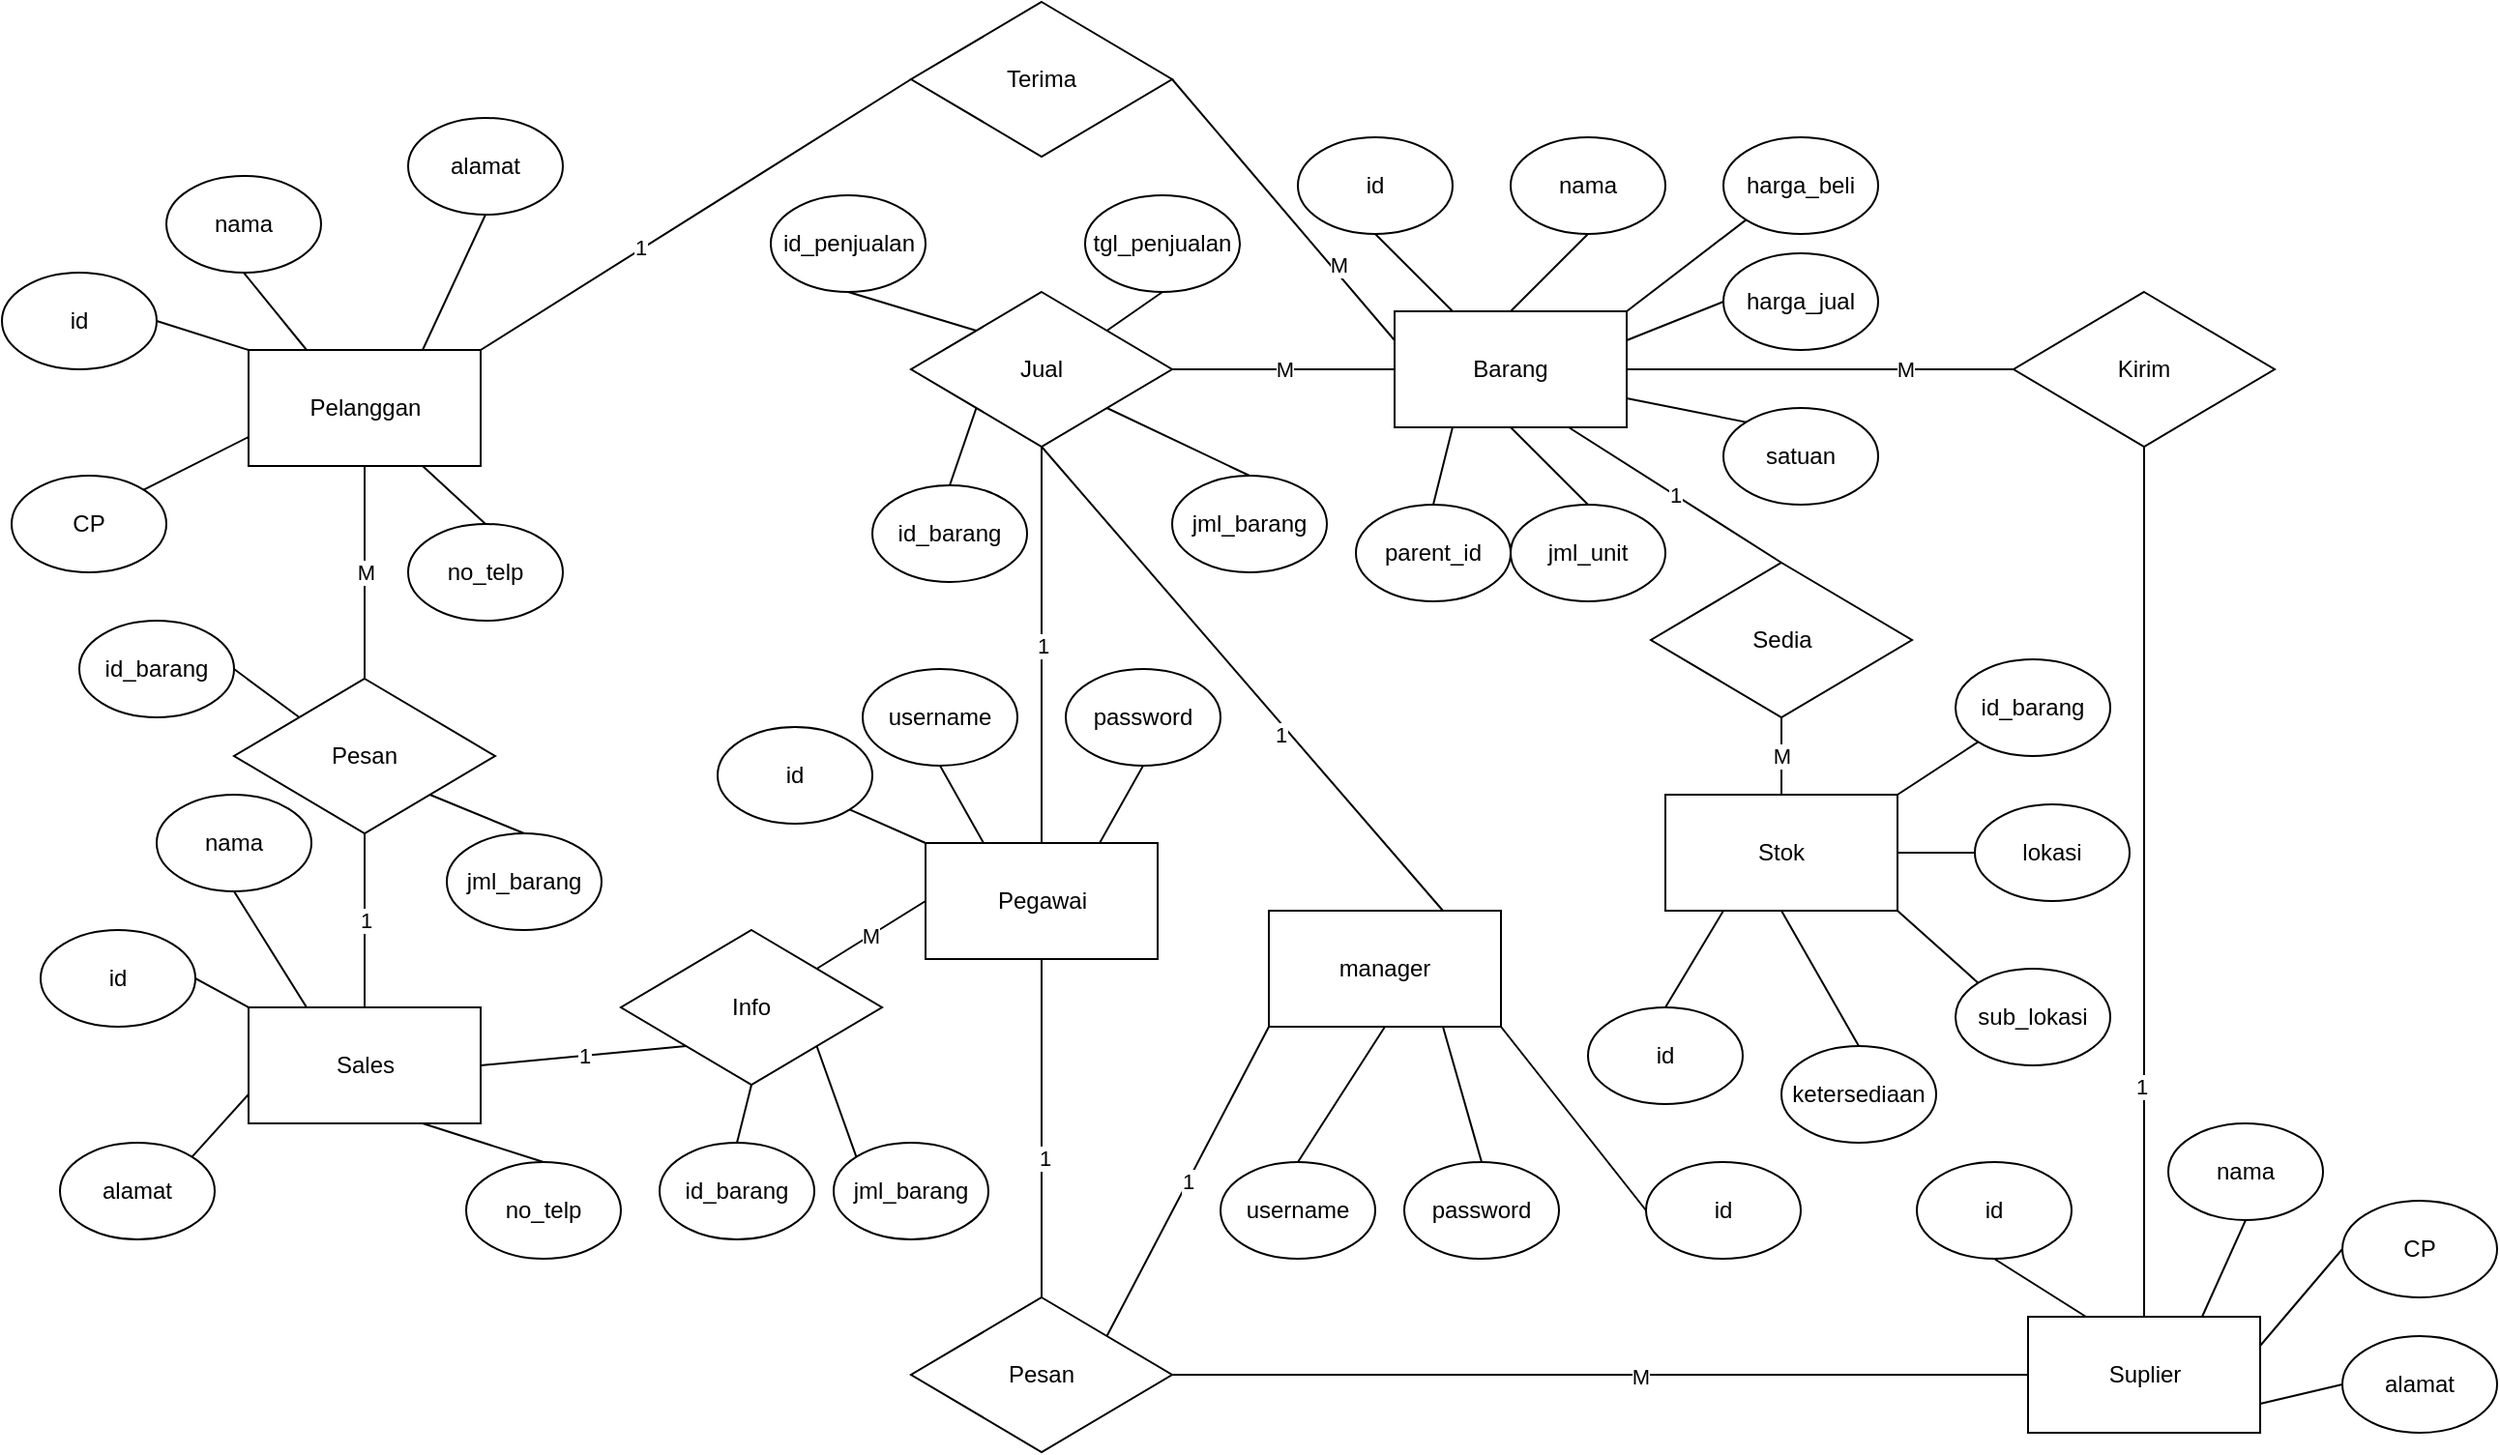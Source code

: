 <mxfile version="13.4.4" type="device"><diagram id="vcziOjVZ2U9jqrs1L8_x" name="Page-1"><mxGraphModel dx="2881" dy="1174" grid="1" gridSize="10" guides="1" tooltips="1" connect="1" arrows="1" fold="1" page="1" pageScale="1" pageWidth="850" pageHeight="1100" math="0" shadow="0"><root><mxCell id="0"/><mxCell id="1" parent="0"/><mxCell id="saj2BSF682w0n4UITvv3-1" value="Pegawai" style="rounded=0;whiteSpace=wrap;html=1;" parent="1" vertex="1"><mxGeometry x="377.5" y="445" width="120" height="60" as="geometry"/></mxCell><mxCell id="saj2BSF682w0n4UITvv3-2" value="id" style="ellipse;whiteSpace=wrap;html=1;" parent="1" vertex="1"><mxGeometry x="270" y="385" width="80" height="50" as="geometry"/></mxCell><mxCell id="saj2BSF682w0n4UITvv3-3" value="username" style="ellipse;whiteSpace=wrap;html=1;" parent="1" vertex="1"><mxGeometry x="345" y="355" width="80" height="50" as="geometry"/></mxCell><mxCell id="saj2BSF682w0n4UITvv3-4" value="password" style="ellipse;whiteSpace=wrap;html=1;" parent="1" vertex="1"><mxGeometry x="450" y="355" width="80" height="50" as="geometry"/></mxCell><mxCell id="saj2BSF682w0n4UITvv3-8" value="" style="endArrow=none;html=1;entryX=1;entryY=1;entryDx=0;entryDy=0;exitX=0;exitY=0;exitDx=0;exitDy=0;" parent="1" source="saj2BSF682w0n4UITvv3-1" target="saj2BSF682w0n4UITvv3-2" edge="1"><mxGeometry width="50" height="50" relative="1" as="geometry"><mxPoint x="660" y="605" as="sourcePoint"/><mxPoint x="710" y="555" as="targetPoint"/></mxGeometry></mxCell><mxCell id="saj2BSF682w0n4UITvv3-9" value="" style="endArrow=none;html=1;entryX=0.5;entryY=1;entryDx=0;entryDy=0;exitX=0.25;exitY=0;exitDx=0;exitDy=0;" parent="1" source="saj2BSF682w0n4UITvv3-1" target="saj2BSF682w0n4UITvv3-3" edge="1"><mxGeometry width="50" height="50" relative="1" as="geometry"><mxPoint x="360" y="615" as="sourcePoint"/><mxPoint x="410" y="565" as="targetPoint"/></mxGeometry></mxCell><mxCell id="saj2BSF682w0n4UITvv3-10" value="" style="endArrow=none;html=1;entryX=0.5;entryY=1;entryDx=0;entryDy=0;exitX=0.75;exitY=0;exitDx=0;exitDy=0;" parent="1" source="saj2BSF682w0n4UITvv3-1" target="saj2BSF682w0n4UITvv3-4" edge="1"><mxGeometry width="50" height="50" relative="1" as="geometry"><mxPoint x="660" y="605" as="sourcePoint"/><mxPoint x="710" y="555" as="targetPoint"/></mxGeometry></mxCell><mxCell id="saj2BSF682w0n4UITvv3-11" value="Jual" style="rhombus;whiteSpace=wrap;html=1;" parent="1" vertex="1"><mxGeometry x="370" y="160" width="135" height="80" as="geometry"/></mxCell><mxCell id="saj2BSF682w0n4UITvv3-15" value="id_penjualan" style="ellipse;whiteSpace=wrap;html=1;" parent="1" vertex="1"><mxGeometry x="297.5" y="110" width="80" height="50" as="geometry"/></mxCell><mxCell id="saj2BSF682w0n4UITvv3-16" value="tgl_penjualan" style="ellipse;whiteSpace=wrap;html=1;" parent="1" vertex="1"><mxGeometry x="460" y="110" width="80" height="50" as="geometry"/></mxCell><mxCell id="saj2BSF682w0n4UITvv3-17" value="id_barang" style="ellipse;whiteSpace=wrap;html=1;" parent="1" vertex="1"><mxGeometry x="350" y="260" width="80" height="50" as="geometry"/></mxCell><mxCell id="saj2BSF682w0n4UITvv3-18" value="jml_barang" style="ellipse;whiteSpace=wrap;html=1;" parent="1" vertex="1"><mxGeometry x="505" y="255" width="80" height="50" as="geometry"/></mxCell><mxCell id="saj2BSF682w0n4UITvv3-19" value="" style="endArrow=none;html=1;entryX=0;entryY=1;entryDx=0;entryDy=0;exitX=0.5;exitY=0;exitDx=0;exitDy=0;" parent="1" source="saj2BSF682w0n4UITvv3-17" target="saj2BSF682w0n4UITvv3-11" edge="1"><mxGeometry width="50" height="50" relative="1" as="geometry"><mxPoint x="400" y="330" as="sourcePoint"/><mxPoint x="450" y="280" as="targetPoint"/></mxGeometry></mxCell><mxCell id="saj2BSF682w0n4UITvv3-20" value="" style="endArrow=none;html=1;entryX=1;entryY=1;entryDx=0;entryDy=0;exitX=0.5;exitY=0;exitDx=0;exitDy=0;" parent="1" source="saj2BSF682w0n4UITvv3-18" target="saj2BSF682w0n4UITvv3-11" edge="1"><mxGeometry width="50" height="50" relative="1" as="geometry"><mxPoint x="400" y="330" as="sourcePoint"/><mxPoint x="450" y="280" as="targetPoint"/></mxGeometry></mxCell><mxCell id="saj2BSF682w0n4UITvv3-22" value="" style="endArrow=none;html=1;entryX=0.5;entryY=1;entryDx=0;entryDy=0;exitX=1;exitY=0;exitDx=0;exitDy=0;" parent="1" source="saj2BSF682w0n4UITvv3-11" target="saj2BSF682w0n4UITvv3-16" edge="1"><mxGeometry width="50" height="50" relative="1" as="geometry"><mxPoint x="370" y="420" as="sourcePoint"/><mxPoint x="440" y="340" as="targetPoint"/></mxGeometry></mxCell><mxCell id="saj2BSF682w0n4UITvv3-23" value="" style="endArrow=none;html=1;entryX=0.5;entryY=1;entryDx=0;entryDy=0;exitX=0;exitY=0;exitDx=0;exitDy=0;" parent="1" source="saj2BSF682w0n4UITvv3-11" target="saj2BSF682w0n4UITvv3-15" edge="1"><mxGeometry width="50" height="50" relative="1" as="geometry"><mxPoint x="375" y="380" as="sourcePoint"/><mxPoint x="425" y="330" as="targetPoint"/></mxGeometry></mxCell><mxCell id="saj2BSF682w0n4UITvv3-24" value="Barang" style="rounded=0;whiteSpace=wrap;html=1;" parent="1" vertex="1"><mxGeometry x="620" y="170" width="120" height="60" as="geometry"/></mxCell><mxCell id="saj2BSF682w0n4UITvv3-25" value="id" style="ellipse;whiteSpace=wrap;html=1;" parent="1" vertex="1"><mxGeometry x="570" y="80" width="80" height="50" as="geometry"/></mxCell><mxCell id="saj2BSF682w0n4UITvv3-26" value="nama" style="ellipse;whiteSpace=wrap;html=1;" parent="1" vertex="1"><mxGeometry x="680" y="80" width="80" height="50" as="geometry"/></mxCell><mxCell id="saj2BSF682w0n4UITvv3-27" value="harga_beli" style="ellipse;whiteSpace=wrap;html=1;" parent="1" vertex="1"><mxGeometry x="790" y="80" width="80" height="50" as="geometry"/></mxCell><mxCell id="saj2BSF682w0n4UITvv3-28" value="harga_jual" style="ellipse;whiteSpace=wrap;html=1;" parent="1" vertex="1"><mxGeometry x="790" y="140" width="80" height="50" as="geometry"/></mxCell><mxCell id="saj2BSF682w0n4UITvv3-29" value="satuan" style="ellipse;whiteSpace=wrap;html=1;" parent="1" vertex="1"><mxGeometry x="790" y="220" width="80" height="50" as="geometry"/></mxCell><mxCell id="saj2BSF682w0n4UITvv3-30" value="jml_unit" style="ellipse;whiteSpace=wrap;html=1;" parent="1" vertex="1"><mxGeometry x="680" y="270" width="80" height="50" as="geometry"/></mxCell><mxCell id="saj2BSF682w0n4UITvv3-31" value="parent_id" style="ellipse;whiteSpace=wrap;html=1;" parent="1" vertex="1"><mxGeometry x="600" y="270" width="80" height="50" as="geometry"/></mxCell><mxCell id="saj2BSF682w0n4UITvv3-32" value="" style="endArrow=none;html=1;entryX=0.5;entryY=1;entryDx=0;entryDy=0;exitX=0.25;exitY=0;exitDx=0;exitDy=0;" parent="1" source="saj2BSF682w0n4UITvv3-24" target="saj2BSF682w0n4UITvv3-25" edge="1"><mxGeometry width="50" height="50" relative="1" as="geometry"><mxPoint x="550" y="420" as="sourcePoint"/><mxPoint x="600" y="370" as="targetPoint"/></mxGeometry></mxCell><mxCell id="saj2BSF682w0n4UITvv3-33" value="" style="endArrow=none;html=1;entryX=0.5;entryY=1;entryDx=0;entryDy=0;exitX=0.5;exitY=0;exitDx=0;exitDy=0;" parent="1" source="saj2BSF682w0n4UITvv3-24" target="saj2BSF682w0n4UITvv3-26" edge="1"><mxGeometry width="50" height="50" relative="1" as="geometry"><mxPoint x="550" y="410" as="sourcePoint"/><mxPoint x="600" y="360" as="targetPoint"/></mxGeometry></mxCell><mxCell id="saj2BSF682w0n4UITvv3-34" value="" style="endArrow=none;html=1;entryX=0;entryY=1;entryDx=0;entryDy=0;exitX=1;exitY=0;exitDx=0;exitDy=0;" parent="1" source="saj2BSF682w0n4UITvv3-24" target="saj2BSF682w0n4UITvv3-27" edge="1"><mxGeometry width="50" height="50" relative="1" as="geometry"><mxPoint x="540" y="410" as="sourcePoint"/><mxPoint x="590" y="360" as="targetPoint"/></mxGeometry></mxCell><mxCell id="saj2BSF682w0n4UITvv3-35" value="" style="endArrow=none;html=1;entryX=0;entryY=0.5;entryDx=0;entryDy=0;exitX=1;exitY=0.25;exitDx=0;exitDy=0;" parent="1" source="saj2BSF682w0n4UITvv3-24" target="saj2BSF682w0n4UITvv3-28" edge="1"><mxGeometry width="50" height="50" relative="1" as="geometry"><mxPoint x="690" y="400" as="sourcePoint"/><mxPoint x="740" y="350" as="targetPoint"/></mxGeometry></mxCell><mxCell id="saj2BSF682w0n4UITvv3-36" value="" style="endArrow=none;html=1;entryX=0;entryY=0;entryDx=0;entryDy=0;exitX=1;exitY=0.75;exitDx=0;exitDy=0;" parent="1" source="saj2BSF682w0n4UITvv3-24" target="saj2BSF682w0n4UITvv3-29" edge="1"><mxGeometry width="50" height="50" relative="1" as="geometry"><mxPoint x="690" y="410" as="sourcePoint"/><mxPoint x="740" y="360" as="targetPoint"/></mxGeometry></mxCell><mxCell id="saj2BSF682w0n4UITvv3-38" value="" style="endArrow=none;html=1;entryX=0.25;entryY=1;entryDx=0;entryDy=0;exitX=0.5;exitY=0;exitDx=0;exitDy=0;" parent="1" source="saj2BSF682w0n4UITvv3-31" target="saj2BSF682w0n4UITvv3-24" edge="1"><mxGeometry width="50" height="50" relative="1" as="geometry"><mxPoint x="580" y="420" as="sourcePoint"/><mxPoint x="630" y="370" as="targetPoint"/></mxGeometry></mxCell><mxCell id="saj2BSF682w0n4UITvv3-39" value="M" style="endArrow=none;html=1;entryX=0;entryY=0.5;entryDx=0;entryDy=0;exitX=1;exitY=0.5;exitDx=0;exitDy=0;" parent="1" source="saj2BSF682w0n4UITvv3-11" target="saj2BSF682w0n4UITvv3-24" edge="1"><mxGeometry width="50" height="50" relative="1" as="geometry"><mxPoint x="470" y="410" as="sourcePoint"/><mxPoint x="520" y="360" as="targetPoint"/></mxGeometry></mxCell><mxCell id="saj2BSF682w0n4UITvv3-40" value="Sedia" style="rhombus;whiteSpace=wrap;html=1;" parent="1" vertex="1"><mxGeometry x="752.5" y="300" width="135" height="80" as="geometry"/></mxCell><mxCell id="saj2BSF682w0n4UITvv3-41" value="1" style="endArrow=none;html=1;entryX=0.75;entryY=1;entryDx=0;entryDy=0;exitX=0.5;exitY=0;exitDx=0;exitDy=0;" parent="1" source="saj2BSF682w0n4UITvv3-40" target="saj2BSF682w0n4UITvv3-24" edge="1"><mxGeometry width="50" height="50" relative="1" as="geometry"><mxPoint x="420" y="470" as="sourcePoint"/><mxPoint x="470" y="420" as="targetPoint"/></mxGeometry></mxCell><mxCell id="saj2BSF682w0n4UITvv3-42" value="Stok" style="rounded=0;whiteSpace=wrap;html=1;" parent="1" vertex="1"><mxGeometry x="760" y="420" width="120" height="60" as="geometry"/></mxCell><mxCell id="saj2BSF682w0n4UITvv3-43" value="M" style="endArrow=none;html=1;entryX=0.5;entryY=1;entryDx=0;entryDy=0;" parent="1" source="saj2BSF682w0n4UITvv3-42" target="saj2BSF682w0n4UITvv3-40" edge="1"><mxGeometry width="50" height="50" relative="1" as="geometry"><mxPoint x="600" y="530" as="sourcePoint"/><mxPoint x="650" y="480" as="targetPoint"/></mxGeometry></mxCell><mxCell id="saj2BSF682w0n4UITvv3-44" value="id_barang" style="ellipse;whiteSpace=wrap;html=1;" parent="1" vertex="1"><mxGeometry x="910" y="350" width="80" height="50" as="geometry"/></mxCell><mxCell id="saj2BSF682w0n4UITvv3-45" value="lokasi" style="ellipse;whiteSpace=wrap;html=1;" parent="1" vertex="1"><mxGeometry x="920" y="425" width="80" height="50" as="geometry"/></mxCell><mxCell id="saj2BSF682w0n4UITvv3-46" value="sub_lokasi" style="ellipse;whiteSpace=wrap;html=1;" parent="1" vertex="1"><mxGeometry x="910" y="510" width="80" height="50" as="geometry"/></mxCell><mxCell id="saj2BSF682w0n4UITvv3-47" value="ketersediaan" style="ellipse;whiteSpace=wrap;html=1;" parent="1" vertex="1"><mxGeometry x="820" y="550" width="80" height="50" as="geometry"/></mxCell><mxCell id="saj2BSF682w0n4UITvv3-48" value="id" style="ellipse;whiteSpace=wrap;html=1;" parent="1" vertex="1"><mxGeometry x="720" y="530" width="80" height="50" as="geometry"/></mxCell><mxCell id="saj2BSF682w0n4UITvv3-49" value="" style="endArrow=none;html=1;entryX=0.25;entryY=1;entryDx=0;entryDy=0;exitX=0.5;exitY=0;exitDx=0;exitDy=0;" parent="1" source="saj2BSF682w0n4UITvv3-48" target="saj2BSF682w0n4UITvv3-42" edge="1"><mxGeometry width="50" height="50" relative="1" as="geometry"><mxPoint x="590" y="550" as="sourcePoint"/><mxPoint x="640" y="500" as="targetPoint"/></mxGeometry></mxCell><mxCell id="saj2BSF682w0n4UITvv3-50" value="" style="endArrow=none;html=1;entryX=0.5;entryY=1;entryDx=0;entryDy=0;exitX=0.5;exitY=0;exitDx=0;exitDy=0;" parent="1" source="saj2BSF682w0n4UITvv3-47" target="saj2BSF682w0n4UITvv3-42" edge="1"><mxGeometry width="50" height="50" relative="1" as="geometry"><mxPoint x="800" y="690" as="sourcePoint"/><mxPoint x="850" y="640" as="targetPoint"/></mxGeometry></mxCell><mxCell id="saj2BSF682w0n4UITvv3-51" value="" style="endArrow=none;html=1;entryX=1;entryY=1;entryDx=0;entryDy=0;exitX=0;exitY=0;exitDx=0;exitDy=0;" parent="1" source="saj2BSF682w0n4UITvv3-46" target="saj2BSF682w0n4UITvv3-42" edge="1"><mxGeometry width="50" height="50" relative="1" as="geometry"><mxPoint x="990" y="720" as="sourcePoint"/><mxPoint x="1040" y="670" as="targetPoint"/></mxGeometry></mxCell><mxCell id="saj2BSF682w0n4UITvv3-52" value="" style="endArrow=none;html=1;entryX=1;entryY=0.5;entryDx=0;entryDy=0;exitX=0;exitY=0.5;exitDx=0;exitDy=0;" parent="1" source="saj2BSF682w0n4UITvv3-45" target="saj2BSF682w0n4UITvv3-42" edge="1"><mxGeometry width="50" height="50" relative="1" as="geometry"><mxPoint x="920" y="700" as="sourcePoint"/><mxPoint x="970" y="650" as="targetPoint"/></mxGeometry></mxCell><mxCell id="saj2BSF682w0n4UITvv3-53" value="" style="endArrow=none;html=1;entryX=0;entryY=1;entryDx=0;entryDy=0;exitX=1;exitY=0;exitDx=0;exitDy=0;" parent="1" source="saj2BSF682w0n4UITvv3-42" target="saj2BSF682w0n4UITvv3-44" edge="1"><mxGeometry width="50" height="50" relative="1" as="geometry"><mxPoint x="820" y="680" as="sourcePoint"/><mxPoint x="870" y="630" as="targetPoint"/></mxGeometry></mxCell><mxCell id="saj2BSF682w0n4UITvv3-54" value="Kirim" style="rhombus;whiteSpace=wrap;html=1;" parent="1" vertex="1"><mxGeometry x="940" y="160" width="135" height="80" as="geometry"/></mxCell><mxCell id="saj2BSF682w0n4UITvv3-55" value="" style="endArrow=none;html=1;entryX=0;entryY=0.5;entryDx=0;entryDy=0;exitX=1;exitY=0.5;exitDx=0;exitDy=0;" parent="1" source="saj2BSF682w0n4UITvv3-24" target="saj2BSF682w0n4UITvv3-54" edge="1"><mxGeometry width="50" height="50" relative="1" as="geometry"><mxPoint x="460" y="450" as="sourcePoint"/><mxPoint x="510" y="400" as="targetPoint"/></mxGeometry></mxCell><mxCell id="saj2BSF682w0n4UITvv3-127" value="M" style="edgeLabel;html=1;align=center;verticalAlign=middle;resizable=0;points=[];" parent="saj2BSF682w0n4UITvv3-55" vertex="1" connectable="0"><mxGeometry x="0.439" relative="1" as="geometry"><mxPoint as="offset"/></mxGeometry></mxCell><mxCell id="saj2BSF682w0n4UITvv3-56" value="Suplier" style="rounded=0;whiteSpace=wrap;html=1;" parent="1" vertex="1"><mxGeometry x="947.5" y="690" width="120" height="60" as="geometry"/></mxCell><mxCell id="saj2BSF682w0n4UITvv3-57" value="id" style="ellipse;whiteSpace=wrap;html=1;" parent="1" vertex="1"><mxGeometry x="890" y="610" width="80" height="50" as="geometry"/></mxCell><mxCell id="saj2BSF682w0n4UITvv3-58" value="nama" style="ellipse;whiteSpace=wrap;html=1;" parent="1" vertex="1"><mxGeometry x="1020" y="590" width="80" height="50" as="geometry"/></mxCell><mxCell id="saj2BSF682w0n4UITvv3-59" value="CP" style="ellipse;whiteSpace=wrap;html=1;" parent="1" vertex="1"><mxGeometry x="1110" y="630" width="80" height="50" as="geometry"/></mxCell><mxCell id="saj2BSF682w0n4UITvv3-60" value="alamat" style="ellipse;whiteSpace=wrap;html=1;" parent="1" vertex="1"><mxGeometry x="1110" y="700" width="80" height="50" as="geometry"/></mxCell><mxCell id="saj2BSF682w0n4UITvv3-61" value="" style="endArrow=none;html=1;entryX=0.25;entryY=0;entryDx=0;entryDy=0;exitX=0.5;exitY=1;exitDx=0;exitDy=0;" parent="1" source="saj2BSF682w0n4UITvv3-57" target="saj2BSF682w0n4UITvv3-56" edge="1"><mxGeometry width="50" height="50" relative="1" as="geometry"><mxPoint x="770" y="790" as="sourcePoint"/><mxPoint x="820" y="740" as="targetPoint"/></mxGeometry></mxCell><mxCell id="saj2BSF682w0n4UITvv3-62" value="" style="endArrow=none;html=1;entryX=0.5;entryY=1;entryDx=0;entryDy=0;exitX=0.75;exitY=0;exitDx=0;exitDy=0;" parent="1" source="saj2BSF682w0n4UITvv3-56" target="saj2BSF682w0n4UITvv3-58" edge="1"><mxGeometry width="50" height="50" relative="1" as="geometry"><mxPoint x="1010" y="900" as="sourcePoint"/><mxPoint x="1060" y="850" as="targetPoint"/></mxGeometry></mxCell><mxCell id="saj2BSF682w0n4UITvv3-63" value="" style="endArrow=none;html=1;entryX=1;entryY=0.75;entryDx=0;entryDy=0;exitX=0;exitY=0.5;exitDx=0;exitDy=0;" parent="1" source="saj2BSF682w0n4UITvv3-60" target="saj2BSF682w0n4UITvv3-56" edge="1"><mxGeometry width="50" height="50" relative="1" as="geometry"><mxPoint x="920" y="910" as="sourcePoint"/><mxPoint x="970" y="860" as="targetPoint"/></mxGeometry></mxCell><mxCell id="saj2BSF682w0n4UITvv3-64" value="" style="endArrow=none;html=1;entryX=1;entryY=0.25;entryDx=0;entryDy=0;exitX=0;exitY=0.5;exitDx=0;exitDy=0;" parent="1" source="saj2BSF682w0n4UITvv3-59" target="saj2BSF682w0n4UITvv3-56" edge="1"><mxGeometry width="50" height="50" relative="1" as="geometry"><mxPoint x="1040" y="920" as="sourcePoint"/><mxPoint x="1090" y="870" as="targetPoint"/></mxGeometry></mxCell><mxCell id="saj2BSF682w0n4UITvv3-65" value="" style="endArrow=none;html=1;entryX=0.5;entryY=1;entryDx=0;entryDy=0;exitX=0.5;exitY=0;exitDx=0;exitDy=0;" parent="1" source="saj2BSF682w0n4UITvv3-56" target="saj2BSF682w0n4UITvv3-54" edge="1"><mxGeometry width="50" height="50" relative="1" as="geometry"><mxPoint x="950" y="510" as="sourcePoint"/><mxPoint x="1000" y="460" as="targetPoint"/></mxGeometry></mxCell><mxCell id="saj2BSF682w0n4UITvv3-126" value="1" style="edgeLabel;html=1;align=center;verticalAlign=middle;resizable=0;points=[];" parent="saj2BSF682w0n4UITvv3-65" vertex="1" connectable="0"><mxGeometry x="-0.472" y="2" relative="1" as="geometry"><mxPoint as="offset"/></mxGeometry></mxCell><mxCell id="saj2BSF682w0n4UITvv3-66" value="Pesan" style="rhombus;whiteSpace=wrap;html=1;" parent="1" vertex="1"><mxGeometry x="370" y="680" width="135" height="80" as="geometry"/></mxCell><mxCell id="saj2BSF682w0n4UITvv3-67" value="" style="endArrow=none;html=1;entryX=0;entryY=0.5;entryDx=0;entryDy=0;exitX=1;exitY=0.5;exitDx=0;exitDy=0;" parent="1" source="saj2BSF682w0n4UITvv3-66" target="saj2BSF682w0n4UITvv3-56" edge="1"><mxGeometry width="50" height="50" relative="1" as="geometry"><mxPoint x="660" y="680" as="sourcePoint"/><mxPoint x="710" y="630" as="targetPoint"/></mxGeometry></mxCell><mxCell id="saj2BSF682w0n4UITvv3-124" value="M" style="edgeLabel;html=1;align=center;verticalAlign=middle;resizable=0;points=[];" parent="saj2BSF682w0n4UITvv3-67" vertex="1" connectable="0"><mxGeometry x="0.092" y="-1" relative="1" as="geometry"><mxPoint as="offset"/></mxGeometry></mxCell><mxCell id="saj2BSF682w0n4UITvv3-68" value="manager" style="rounded=0;whiteSpace=wrap;html=1;" parent="1" vertex="1"><mxGeometry x="555" y="480" width="120" height="60" as="geometry"/></mxCell><mxCell id="saj2BSF682w0n4UITvv3-69" value="id" style="ellipse;whiteSpace=wrap;html=1;" parent="1" vertex="1"><mxGeometry x="750" y="610" width="80" height="50" as="geometry"/></mxCell><mxCell id="saj2BSF682w0n4UITvv3-70" value="username" style="ellipse;whiteSpace=wrap;html=1;" parent="1" vertex="1"><mxGeometry x="530" y="610" width="80" height="50" as="geometry"/></mxCell><mxCell id="saj2BSF682w0n4UITvv3-71" value="password" style="ellipse;whiteSpace=wrap;html=1;" parent="1" vertex="1"><mxGeometry x="625" y="610" width="80" height="50" as="geometry"/></mxCell><mxCell id="saj2BSF682w0n4UITvv3-76" value="Pelanggan" style="rounded=0;whiteSpace=wrap;html=1;" parent="1" vertex="1"><mxGeometry x="27.5" y="190" width="120" height="60" as="geometry"/></mxCell><mxCell id="saj2BSF682w0n4UITvv3-77" value="id" style="ellipse;whiteSpace=wrap;html=1;" parent="1" vertex="1"><mxGeometry x="-100" y="150" width="80" height="50" as="geometry"/></mxCell><mxCell id="saj2BSF682w0n4UITvv3-78" value="nama" style="ellipse;whiteSpace=wrap;html=1;" parent="1" vertex="1"><mxGeometry x="-15" y="100" width="80" height="50" as="geometry"/></mxCell><mxCell id="saj2BSF682w0n4UITvv3-79" value="alamat" style="ellipse;whiteSpace=wrap;html=1;" parent="1" vertex="1"><mxGeometry x="110" y="70" width="80" height="50" as="geometry"/></mxCell><mxCell id="saj2BSF682w0n4UITvv3-80" value="" style="endArrow=none;html=1;entryX=1;entryY=0.5;entryDx=0;entryDy=0;exitX=0;exitY=0;exitDx=0;exitDy=0;" parent="1" source="saj2BSF682w0n4UITvv3-76" target="saj2BSF682w0n4UITvv3-77" edge="1"><mxGeometry width="50" height="50" relative="1" as="geometry"><mxPoint x="300" y="350" as="sourcePoint"/><mxPoint x="350" y="300" as="targetPoint"/></mxGeometry></mxCell><mxCell id="saj2BSF682w0n4UITvv3-81" value="" style="endArrow=none;html=1;entryX=0.5;entryY=1;entryDx=0;entryDy=0;exitX=0.25;exitY=0;exitDx=0;exitDy=0;" parent="1" source="saj2BSF682w0n4UITvv3-76" target="saj2BSF682w0n4UITvv3-78" edge="1"><mxGeometry width="50" height="50" relative="1" as="geometry"><mxPoint y="360" as="sourcePoint"/><mxPoint x="50" y="310" as="targetPoint"/></mxGeometry></mxCell><mxCell id="saj2BSF682w0n4UITvv3-82" value="" style="endArrow=none;html=1;entryX=0.5;entryY=1;entryDx=0;entryDy=0;exitX=0.75;exitY=0;exitDx=0;exitDy=0;" parent="1" source="saj2BSF682w0n4UITvv3-76" target="saj2BSF682w0n4UITvv3-79" edge="1"><mxGeometry width="50" height="50" relative="1" as="geometry"><mxPoint x="300" y="350" as="sourcePoint"/><mxPoint x="350" y="300" as="targetPoint"/></mxGeometry></mxCell><mxCell id="saj2BSF682w0n4UITvv3-83" value="CP" style="ellipse;whiteSpace=wrap;html=1;" parent="1" vertex="1"><mxGeometry x="-95" y="255" width="80" height="50" as="geometry"/></mxCell><mxCell id="saj2BSF682w0n4UITvv3-84" value="no_telp" style="ellipse;whiteSpace=wrap;html=1;" parent="1" vertex="1"><mxGeometry x="110" y="280" width="80" height="50" as="geometry"/></mxCell><mxCell id="saj2BSF682w0n4UITvv3-85" value="" style="endArrow=none;html=1;entryX=0;entryY=0.75;entryDx=0;entryDy=0;exitX=1;exitY=0;exitDx=0;exitDy=0;" parent="1" source="saj2BSF682w0n4UITvv3-83" target="saj2BSF682w0n4UITvv3-76" edge="1"><mxGeometry width="50" height="50" relative="1" as="geometry"><mxPoint x="-190" y="280" as="sourcePoint"/><mxPoint x="-140" y="230" as="targetPoint"/></mxGeometry></mxCell><mxCell id="saj2BSF682w0n4UITvv3-86" value="" style="endArrow=none;html=1;entryX=0.75;entryY=1;entryDx=0;entryDy=0;exitX=0.5;exitY=0;exitDx=0;exitDy=0;" parent="1" source="saj2BSF682w0n4UITvv3-84" target="saj2BSF682w0n4UITvv3-76" edge="1"><mxGeometry width="50" height="50" relative="1" as="geometry"><mxPoint x="10" y="330" as="sourcePoint"/><mxPoint x="60" y="280" as="targetPoint"/></mxGeometry></mxCell><mxCell id="saj2BSF682w0n4UITvv3-87" value="Sales" style="rounded=0;whiteSpace=wrap;html=1;" parent="1" vertex="1"><mxGeometry x="27.5" y="530" width="120" height="60" as="geometry"/></mxCell><mxCell id="saj2BSF682w0n4UITvv3-88" value="id" style="ellipse;whiteSpace=wrap;html=1;" parent="1" vertex="1"><mxGeometry x="-80" y="490" width="80" height="50" as="geometry"/></mxCell><mxCell id="saj2BSF682w0n4UITvv3-89" value="nama" style="ellipse;whiteSpace=wrap;html=1;" parent="1" vertex="1"><mxGeometry x="-20" y="420" width="80" height="50" as="geometry"/></mxCell><mxCell id="saj2BSF682w0n4UITvv3-90" value="alamat" style="ellipse;whiteSpace=wrap;html=1;" parent="1" vertex="1"><mxGeometry x="-70" y="600" width="80" height="50" as="geometry"/></mxCell><mxCell id="saj2BSF682w0n4UITvv3-91" value="" style="endArrow=none;html=1;entryX=1;entryY=0.5;entryDx=0;entryDy=0;exitX=0;exitY=0;exitDx=0;exitDy=0;" parent="1" source="saj2BSF682w0n4UITvv3-87" target="saj2BSF682w0n4UITvv3-88" edge="1"><mxGeometry width="50" height="50" relative="1" as="geometry"><mxPoint x="320" y="690" as="sourcePoint"/><mxPoint x="370" y="640" as="targetPoint"/></mxGeometry></mxCell><mxCell id="saj2BSF682w0n4UITvv3-92" value="" style="endArrow=none;html=1;entryX=0.5;entryY=1;entryDx=0;entryDy=0;exitX=0.25;exitY=0;exitDx=0;exitDy=0;" parent="1" source="saj2BSF682w0n4UITvv3-87" target="saj2BSF682w0n4UITvv3-89" edge="1"><mxGeometry width="50" height="50" relative="1" as="geometry"><mxPoint x="20" y="700" as="sourcePoint"/><mxPoint x="70" y="650" as="targetPoint"/></mxGeometry></mxCell><mxCell id="saj2BSF682w0n4UITvv3-95" value="no_telp" style="ellipse;whiteSpace=wrap;html=1;" parent="1" vertex="1"><mxGeometry x="140" y="610" width="80" height="50" as="geometry"/></mxCell><mxCell id="saj2BSF682w0n4UITvv3-97" value="" style="endArrow=none;html=1;entryX=0.75;entryY=1;entryDx=0;entryDy=0;exitX=0.5;exitY=0;exitDx=0;exitDy=0;" parent="1" source="saj2BSF682w0n4UITvv3-95" target="saj2BSF682w0n4UITvv3-87" edge="1"><mxGeometry width="50" height="50" relative="1" as="geometry"><mxPoint x="30" y="670" as="sourcePoint"/><mxPoint x="80" y="620" as="targetPoint"/></mxGeometry></mxCell><mxCell id="saj2BSF682w0n4UITvv3-99" value="" style="endArrow=none;html=1;entryX=0;entryY=0.75;entryDx=0;entryDy=0;exitX=1;exitY=0;exitDx=0;exitDy=0;" parent="1" source="saj2BSF682w0n4UITvv3-90" target="saj2BSF682w0n4UITvv3-87" edge="1"><mxGeometry width="50" height="50" relative="1" as="geometry"><mxPoint y="600" as="sourcePoint"/><mxPoint x="-130" y="630" as="targetPoint"/></mxGeometry></mxCell><mxCell id="saj2BSF682w0n4UITvv3-100" value="" style="endArrow=none;html=1;entryX=0.75;entryY=1;entryDx=0;entryDy=0;exitX=0.5;exitY=0;exitDx=0;exitDy=0;" parent="1" source="saj2BSF682w0n4UITvv3-71" target="saj2BSF682w0n4UITvv3-68" edge="1"><mxGeometry width="50" height="50" relative="1" as="geometry"><mxPoint x="530" y="820" as="sourcePoint"/><mxPoint x="580" y="770" as="targetPoint"/></mxGeometry></mxCell><mxCell id="saj2BSF682w0n4UITvv3-101" value="" style="endArrow=none;html=1;entryX=0.5;entryY=1;entryDx=0;entryDy=0;exitX=0.5;exitY=0;exitDx=0;exitDy=0;" parent="1" source="saj2BSF682w0n4UITvv3-70" target="saj2BSF682w0n4UITvv3-68" edge="1"><mxGeometry width="50" height="50" relative="1" as="geometry"><mxPoint x="430" y="760" as="sourcePoint"/><mxPoint x="480" y="710" as="targetPoint"/></mxGeometry></mxCell><mxCell id="saj2BSF682w0n4UITvv3-102" value="" style="endArrow=none;html=1;entryX=1;entryY=1;entryDx=0;entryDy=0;exitX=0;exitY=0.5;exitDx=0;exitDy=0;" parent="1" source="saj2BSF682w0n4UITvv3-69" target="saj2BSF682w0n4UITvv3-68" edge="1"><mxGeometry width="50" height="50" relative="1" as="geometry"><mxPoint x="470" y="830" as="sourcePoint"/><mxPoint x="520" y="780" as="targetPoint"/></mxGeometry></mxCell><mxCell id="saj2BSF682w0n4UITvv3-103" value="Pesan" style="rhombus;whiteSpace=wrap;html=1;" parent="1" vertex="1"><mxGeometry x="20" y="360" width="135" height="80" as="geometry"/></mxCell><mxCell id="saj2BSF682w0n4UITvv3-104" value="1" style="endArrow=none;html=1;entryX=0.5;entryY=1;entryDx=0;entryDy=0;exitX=0.5;exitY=0;exitDx=0;exitDy=0;" parent="1" source="saj2BSF682w0n4UITvv3-1" target="saj2BSF682w0n4UITvv3-11" edge="1"><mxGeometry width="50" height="50" relative="1" as="geometry"><mxPoint x="320" y="380" as="sourcePoint"/><mxPoint x="370" y="330" as="targetPoint"/></mxGeometry></mxCell><mxCell id="saj2BSF682w0n4UITvv3-105" value="id_barang" style="ellipse;whiteSpace=wrap;html=1;" parent="1" vertex="1"><mxGeometry x="-60" y="330" width="80" height="50" as="geometry"/></mxCell><mxCell id="saj2BSF682w0n4UITvv3-106" value="jml_barang" style="ellipse;whiteSpace=wrap;html=1;" parent="1" vertex="1"><mxGeometry x="130" y="440" width="80" height="50" as="geometry"/></mxCell><mxCell id="saj2BSF682w0n4UITvv3-107" value="" style="endArrow=none;html=1;entryX=0;entryY=0;entryDx=0;entryDy=0;exitX=1;exitY=0.5;exitDx=0;exitDy=0;" parent="1" source="saj2BSF682w0n4UITvv3-105" target="saj2BSF682w0n4UITvv3-103" edge="1"><mxGeometry width="50" height="50" relative="1" as="geometry"><mxPoint x="-110" y="450" as="sourcePoint"/><mxPoint x="-60" y="400" as="targetPoint"/></mxGeometry></mxCell><mxCell id="saj2BSF682w0n4UITvv3-108" value="" style="endArrow=none;html=1;entryX=0.5;entryY=0;entryDx=0;entryDy=0;exitX=1;exitY=1;exitDx=0;exitDy=0;" parent="1" source="saj2BSF682w0n4UITvv3-103" target="saj2BSF682w0n4UITvv3-106" edge="1"><mxGeometry width="50" height="50" relative="1" as="geometry"><mxPoint x="-130" y="500" as="sourcePoint"/><mxPoint x="-80" y="450" as="targetPoint"/></mxGeometry></mxCell><mxCell id="saj2BSF682w0n4UITvv3-109" value="M" style="endArrow=none;html=1;entryX=0.5;entryY=1;entryDx=0;entryDy=0;exitX=0.5;exitY=0;exitDx=0;exitDy=0;" parent="1" source="saj2BSF682w0n4UITvv3-103" target="saj2BSF682w0n4UITvv3-76" edge="1"><mxGeometry width="50" height="50" relative="1" as="geometry"><mxPoint x="-190" y="450" as="sourcePoint"/><mxPoint x="-140" y="400" as="targetPoint"/></mxGeometry></mxCell><mxCell id="saj2BSF682w0n4UITvv3-110" value="1" style="endArrow=none;html=1;entryX=0.5;entryY=1;entryDx=0;entryDy=0;exitX=0.5;exitY=0;exitDx=0;exitDy=0;" parent="1" source="saj2BSF682w0n4UITvv3-87" target="saj2BSF682w0n4UITvv3-103" edge="1"><mxGeometry width="50" height="50" relative="1" as="geometry"><mxPoint x="-190" y="450" as="sourcePoint"/><mxPoint x="-140" y="400" as="targetPoint"/></mxGeometry></mxCell><mxCell id="saj2BSF682w0n4UITvv3-111" value="Terima" style="rhombus;whiteSpace=wrap;html=1;" parent="1" vertex="1"><mxGeometry x="370" y="10" width="135" height="80" as="geometry"/></mxCell><mxCell id="saj2BSF682w0n4UITvv3-112" value="" style="endArrow=none;html=1;entryX=1;entryY=0.5;entryDx=0;entryDy=0;exitX=0;exitY=0.25;exitDx=0;exitDy=0;" parent="1" source="saj2BSF682w0n4UITvv3-24" target="saj2BSF682w0n4UITvv3-111" edge="1"><mxGeometry width="50" height="50" relative="1" as="geometry"><mxPoint x="560" y="390" as="sourcePoint"/><mxPoint x="610" y="340" as="targetPoint"/></mxGeometry></mxCell><mxCell id="saj2BSF682w0n4UITvv3-128" value="M" style="edgeLabel;html=1;align=center;verticalAlign=middle;resizable=0;points=[];" parent="saj2BSF682w0n4UITvv3-112" vertex="1" connectable="0"><mxGeometry x="-0.451" y="-3" relative="1" as="geometry"><mxPoint as="offset"/></mxGeometry></mxCell><mxCell id="saj2BSF682w0n4UITvv3-113" value="" style="endArrow=none;html=1;entryX=0;entryY=0.5;entryDx=0;entryDy=0;exitX=1;exitY=0;exitDx=0;exitDy=0;" parent="1" source="saj2BSF682w0n4UITvv3-76" target="saj2BSF682w0n4UITvv3-111" edge="1"><mxGeometry width="50" height="50" relative="1" as="geometry"><mxPoint x="-160" y="160" as="sourcePoint"/><mxPoint x="-110" y="110" as="targetPoint"/></mxGeometry></mxCell><mxCell id="saj2BSF682w0n4UITvv3-129" value="1" style="edgeLabel;html=1;align=center;verticalAlign=middle;resizable=0;points=[];" parent="saj2BSF682w0n4UITvv3-113" vertex="1" connectable="0"><mxGeometry x="-0.257" y="1" relative="1" as="geometry"><mxPoint as="offset"/></mxGeometry></mxCell><mxCell id="saj2BSF682w0n4UITvv3-114" value="Info" style="rhombus;whiteSpace=wrap;html=1;" parent="1" vertex="1"><mxGeometry x="220" y="490" width="135" height="80" as="geometry"/></mxCell><mxCell id="saj2BSF682w0n4UITvv3-115" value="1" style="endArrow=none;html=1;entryX=0;entryY=1;entryDx=0;entryDy=0;exitX=1;exitY=0.5;exitDx=0;exitDy=0;" parent="1" source="saj2BSF682w0n4UITvv3-87" target="saj2BSF682w0n4UITvv3-114" edge="1"><mxGeometry width="50" height="50" relative="1" as="geometry"><mxPoint x="380" y="720" as="sourcePoint"/><mxPoint x="430" y="670" as="targetPoint"/></mxGeometry></mxCell><mxCell id="saj2BSF682w0n4UITvv3-116" value="id_barang" style="ellipse;whiteSpace=wrap;html=1;" parent="1" vertex="1"><mxGeometry x="240" y="600" width="80" height="50" as="geometry"/></mxCell><mxCell id="saj2BSF682w0n4UITvv3-117" value="jml_barang" style="ellipse;whiteSpace=wrap;html=1;" parent="1" vertex="1"><mxGeometry x="330" y="600" width="80" height="50" as="geometry"/></mxCell><mxCell id="saj2BSF682w0n4UITvv3-118" value="" style="endArrow=none;html=1;entryX=0.5;entryY=1;entryDx=0;entryDy=0;exitX=0.5;exitY=0;exitDx=0;exitDy=0;" parent="1" source="saj2BSF682w0n4UITvv3-116" target="saj2BSF682w0n4UITvv3-114" edge="1"><mxGeometry width="50" height="50" relative="1" as="geometry"><mxPoint x="300" y="740" as="sourcePoint"/><mxPoint x="350" y="690" as="targetPoint"/></mxGeometry></mxCell><mxCell id="saj2BSF682w0n4UITvv3-119" value="" style="endArrow=none;html=1;entryX=1;entryY=1;entryDx=0;entryDy=0;exitX=0;exitY=0;exitDx=0;exitDy=0;" parent="1" source="saj2BSF682w0n4UITvv3-117" target="saj2BSF682w0n4UITvv3-114" edge="1"><mxGeometry width="50" height="50" relative="1" as="geometry"><mxPoint x="360" y="610" as="sourcePoint"/><mxPoint x="410" y="560" as="targetPoint"/></mxGeometry></mxCell><mxCell id="saj2BSF682w0n4UITvv3-120" value="M" style="endArrow=none;html=1;entryX=0;entryY=0.5;entryDx=0;entryDy=0;exitX=1;exitY=0;exitDx=0;exitDy=0;" parent="1" source="saj2BSF682w0n4UITvv3-114" target="saj2BSF682w0n4UITvv3-1" edge="1"><mxGeometry width="50" height="50" relative="1" as="geometry"><mxPoint x="250" y="500" as="sourcePoint"/><mxPoint x="300" y="450" as="targetPoint"/></mxGeometry></mxCell><mxCell id="saj2BSF682w0n4UITvv3-121" value="" style="endArrow=none;html=1;entryX=0.5;entryY=1;entryDx=0;entryDy=0;exitX=0.5;exitY=0;exitDx=0;exitDy=0;" parent="1" source="saj2BSF682w0n4UITvv3-66" target="saj2BSF682w0n4UITvv3-1" edge="1"><mxGeometry width="50" height="50" relative="1" as="geometry"><mxPoint x="490" y="700" as="sourcePoint"/><mxPoint x="540" y="650" as="targetPoint"/></mxGeometry></mxCell><mxCell id="saj2BSF682w0n4UITvv3-125" value="1" style="edgeLabel;html=1;align=center;verticalAlign=middle;resizable=0;points=[];" parent="saj2BSF682w0n4UITvv3-121" vertex="1" connectable="0"><mxGeometry x="-0.172" y="-1" relative="1" as="geometry"><mxPoint as="offset"/></mxGeometry></mxCell><mxCell id="pzAMX_MYtMlNbfo2VAF--2" value="" style="endArrow=none;html=1;entryX=0.5;entryY=1;entryDx=0;entryDy=0;exitX=0.5;exitY=0;exitDx=0;exitDy=0;" edge="1" parent="1" source="saj2BSF682w0n4UITvv3-30" target="saj2BSF682w0n4UITvv3-24"><mxGeometry width="50" height="50" relative="1" as="geometry"><mxPoint x="650" y="460" as="sourcePoint"/><mxPoint x="700" y="410" as="targetPoint"/></mxGeometry></mxCell><mxCell id="pzAMX_MYtMlNbfo2VAF--3" value="" style="endArrow=none;html=1;entryX=0.5;entryY=1;entryDx=0;entryDy=0;exitX=0.75;exitY=0;exitDx=0;exitDy=0;" edge="1" parent="1" source="saj2BSF682w0n4UITvv3-68" target="saj2BSF682w0n4UITvv3-11"><mxGeometry width="50" height="50" relative="1" as="geometry"><mxPoint x="310" y="810" as="sourcePoint"/><mxPoint x="360" y="760" as="targetPoint"/></mxGeometry></mxCell><mxCell id="pzAMX_MYtMlNbfo2VAF--4" value="1" style="edgeLabel;html=1;align=center;verticalAlign=middle;resizable=0;points=[];" vertex="1" connectable="0" parent="pzAMX_MYtMlNbfo2VAF--3"><mxGeometry x="-0.223" y="3" relative="1" as="geometry"><mxPoint x="-1" as="offset"/></mxGeometry></mxCell><mxCell id="pzAMX_MYtMlNbfo2VAF--5" value="1" style="endArrow=none;html=1;entryX=0;entryY=1;entryDx=0;entryDy=0;exitX=1;exitY=0;exitDx=0;exitDy=0;" edge="1" parent="1" source="saj2BSF682w0n4UITvv3-66" target="saj2BSF682w0n4UITvv3-68"><mxGeometry width="50" height="50" relative="1" as="geometry"><mxPoint x="210" y="900" as="sourcePoint"/><mxPoint x="260" y="850" as="targetPoint"/></mxGeometry></mxCell></root></mxGraphModel></diagram></mxfile>